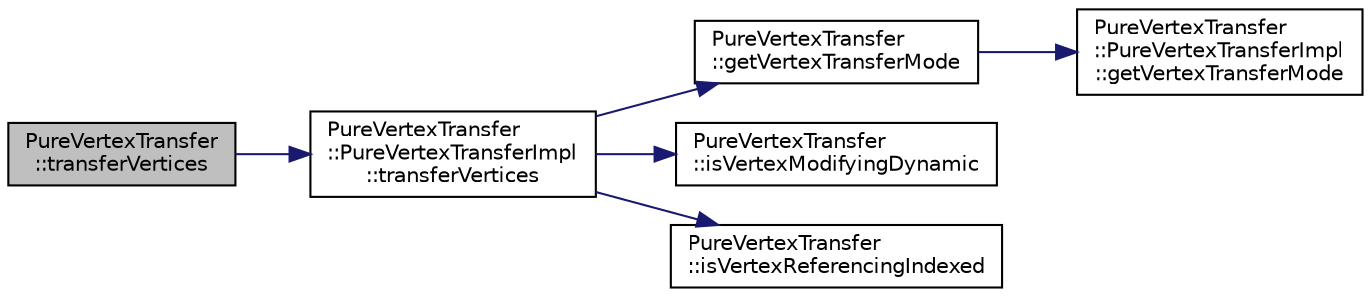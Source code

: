 digraph "PureVertexTransfer::transferVertices"
{
 // LATEX_PDF_SIZE
  edge [fontname="Helvetica",fontsize="10",labelfontname="Helvetica",labelfontsize="10"];
  node [fontname="Helvetica",fontsize="10",shape=record];
  rankdir="LR";
  Node1 [label="PureVertexTransfer\l::transferVertices",height=0.2,width=0.4,color="black", fillcolor="grey75", style="filled", fontcolor="black",tooltip="Sends vertices to the graphics pipeline."];
  Node1 -> Node2 [color="midnightblue",fontsize="10",style="solid",fontname="Helvetica"];
  Node2 [label="PureVertexTransfer\l::PureVertexTransferImpl\l::transferVertices",height=0.2,width=0.4,color="black", fillcolor="white", style="filled",URL="$class_pure_vertex_transfer_1_1_pure_vertex_transfer_impl.html#aece39fb5975c7ad7981159ba94e9ebbe",tooltip=" "];
  Node2 -> Node3 [color="midnightblue",fontsize="10",style="solid",fontname="Helvetica"];
  Node3 [label="PureVertexTransfer\l::getVertexTransferMode",height=0.2,width=0.4,color="black", fillcolor="white", style="filled",URL="$class_pure_vertex_transfer.html#ac8d8a6a5d03525627a3a70e3985b5f76",tooltip="Gets vertex transfer mode."];
  Node3 -> Node4 [color="midnightblue",fontsize="10",style="solid",fontname="Helvetica"];
  Node4 [label="PureVertexTransfer\l::PureVertexTransferImpl\l::getVertexTransferMode",height=0.2,width=0.4,color="black", fillcolor="white", style="filled",URL="$class_pure_vertex_transfer_1_1_pure_vertex_transfer_impl.html#a666e2912bce208573b0e0ede5b22e7be",tooltip=" "];
  Node2 -> Node5 [color="midnightblue",fontsize="10",style="solid",fontname="Helvetica"];
  Node5 [label="PureVertexTransfer\l::isVertexModifyingDynamic",height=0.2,width=0.4,color="black", fillcolor="white", style="filled",URL="$class_pure_vertex_transfer.html#af9acfaa370fc1f08a2ed9881e630f318",tooltip="Tells whether the given Vertex Transfer Mode means dynamic modifying habit."];
  Node2 -> Node6 [color="midnightblue",fontsize="10",style="solid",fontname="Helvetica"];
  Node6 [label="PureVertexTransfer\l::isVertexReferencingIndexed",height=0.2,width=0.4,color="black", fillcolor="white", style="filled",URL="$class_pure_vertex_transfer.html#adb937021312b8528a943af6395d40c5b",tooltip="Tells whether the given Vertex Transfer Mode references vertices by indexing."];
}
